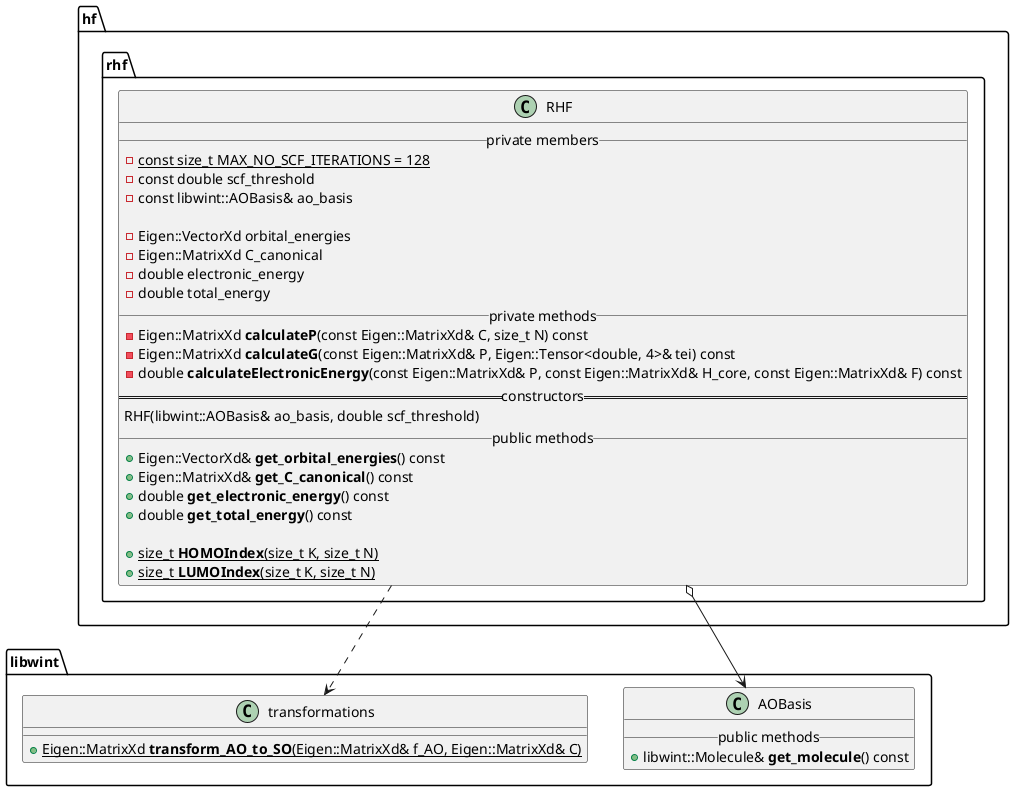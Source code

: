 @startuml


namespace libwint {

    class AOBasis {
        __ public methods __
            + libwint::Molecule& **get_molecule**() const
    }


    class transformations {
        + {static} Eigen::MatrixXd **transform_AO_to_SO**(Eigen::MatrixXd& f_AO, Eigen::MatrixXd& C)
    }

}


namespace hf {
    namespace rhf {

        class RHF {
            __ private members __
                - const size_t {static} MAX_NO_SCF_ITERATIONS = 128
                - const double scf_threshold
                - const libwint::AOBasis& ao_basis

                - Eigen::VectorXd orbital_energies
                - Eigen::MatrixXd C_canonical
                - double electronic_energy
                - double total_energy
            __ private methods __
                - Eigen::MatrixXd **calculateP**(const Eigen::MatrixXd& C, size_t N) const
                - Eigen::MatrixXd **calculateG**(const Eigen::MatrixXd& P, Eigen::Tensor<double, 4>& tei) const
                - double **calculateElectronicEnergy**(const Eigen::MatrixXd& P, const Eigen::MatrixXd& H_core, const Eigen::MatrixXd& F) const
            == constructors ==
                RHF(libwint::AOBasis& ao_basis, double scf_threshold)
            __ public methods __
                + Eigen::VectorXd& **get_orbital_energies**() const
                + Eigen::MatrixXd& **get_C_canonical**() const
                + double **get_electronic_energy**() const
                + double **get_total_energy**() const

                + {static} size_t **HOMOIndex**(size_t K, size_t N)
                + {static} size_t **LUMOIndex**(size_t K, size_t N)
        }
    }
}



hf.rhf.RHF o--> libwint.AOBasis

hf.rhf.RHF ..> libwint.transformations

@enduml

